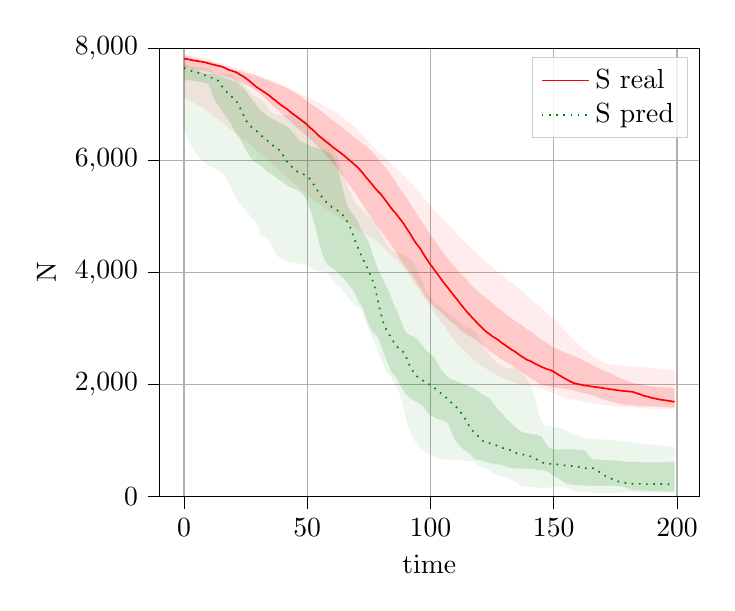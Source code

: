 % This file was created by tikzplotlib v0.9.8.
\begin{tikzpicture}

\begin{axis}[
legend cell align={left},
legend style={fill opacity=0.8, draw opacity=1, text opacity=1, draw=white!80!black},
tick align=outside,
tick pos=left,
x grid style={white!69.02!black},
xlabel={time},
xmajorgrids,
xmin=-9.95, xmax=208.95,
xtick style={color=black},
y grid style={white!69.02!black},
ylabel={N},
ymajorgrids,
ymin=0, ymax=8002,
ytick style={color=black}
]
\path [fill=red, fill opacity=0.15]
(axis cs:0,7874)
--(axis cs:0,7680.5)
--(axis cs:1,7673.25)
--(axis cs:2,7660.75)
--(axis cs:3,7649.25)
--(axis cs:4,7638.25)
--(axis cs:5,7628.25)
--(axis cs:6,7619)
--(axis cs:7,7610.75)
--(axis cs:8,7601.25)
--(axis cs:9,7595.5)
--(axis cs:10,7585.25)
--(axis cs:11,7571.5)
--(axis cs:12,7563)
--(axis cs:13,7546.75)
--(axis cs:14,7539.5)
--(axis cs:15,7531)
--(axis cs:16,7516.75)
--(axis cs:17,7497.25)
--(axis cs:18,7489)
--(axis cs:19,7473.25)
--(axis cs:20,7454.25)
--(axis cs:21,7431.25)
--(axis cs:22,7410.5)
--(axis cs:23,7394)
--(axis cs:24,7372.75)
--(axis cs:25,7358.25)
--(axis cs:26,7336.5)
--(axis cs:27,7315.5)
--(axis cs:28,7293.25)
--(axis cs:29,7264.5)
--(axis cs:30,7234.25)
--(axis cs:31,7199.25)
--(axis cs:32,7146.75)
--(axis cs:33,7105.5)
--(axis cs:34,7064)
--(axis cs:35,7026.75)
--(axis cs:36,6984.5)
--(axis cs:37,6945.75)
--(axis cs:38,6908.75)
--(axis cs:39,6865.25)
--(axis cs:40,6824.5)
--(axis cs:41,6783.25)
--(axis cs:42,6745)
--(axis cs:43,6705.5)
--(axis cs:44,6665.5)
--(axis cs:45,6616)
--(axis cs:46,6582.25)
--(axis cs:47,6545.5)
--(axis cs:48,6507.75)
--(axis cs:49,6464.75)
--(axis cs:50,6427.25)
--(axis cs:51,6388.25)
--(axis cs:52,6351.75)
--(axis cs:53,6309.25)
--(axis cs:54,6261.5)
--(axis cs:55,6222.5)
--(axis cs:56,6177.25)
--(axis cs:57,6136.5)
--(axis cs:58,6079)
--(axis cs:59,6028)
--(axis cs:60,5969.75)
--(axis cs:61,5918.5)
--(axis cs:62,5857)
--(axis cs:63,5799.5)
--(axis cs:64,5750)
--(axis cs:65,5695.5)
--(axis cs:66,5634.75)
--(axis cs:67,5566.5)
--(axis cs:68,5506.25)
--(axis cs:69,5448.25)
--(axis cs:70,5384)
--(axis cs:71,5314.5)
--(axis cs:72,5248.5)
--(axis cs:73,5182.25)
--(axis cs:74,5116.5)
--(axis cs:75,5048.5)
--(axis cs:76,4978.75)
--(axis cs:77,4919.25)
--(axis cs:78,4853.25)
--(axis cs:79,4802)
--(axis cs:80,4739)
--(axis cs:81,4683.25)
--(axis cs:82,4631.5)
--(axis cs:83,4557)
--(axis cs:84,4490.5)
--(axis cs:85,4422.25)
--(axis cs:86,4358.5)
--(axis cs:87,4289.75)
--(axis cs:88,4221.25)
--(axis cs:89,4148)
--(axis cs:90,4093)
--(axis cs:91,4034.25)
--(axis cs:92,3979.75)
--(axis cs:93,3921.75)
--(axis cs:94,3853.75)
--(axis cs:95,3779.75)
--(axis cs:96,3713)
--(axis cs:97,3647.75)
--(axis cs:98,3569.75)
--(axis cs:99,3513.5)
--(axis cs:100,3462.5)
--(axis cs:101,3415.25)
--(axis cs:102,3373.25)
--(axis cs:103,3333)
--(axis cs:104,3295.75)
--(axis cs:105,3257.75)
--(axis cs:106,3213.25)
--(axis cs:107,3175.5)
--(axis cs:108,3131.5)
--(axis cs:109,3097.5)
--(axis cs:110,3063.5)
--(axis cs:111,3027.25)
--(axis cs:112,2981.5)
--(axis cs:113,2948.75)
--(axis cs:114,2913.25)
--(axis cs:115,2892.5)
--(axis cs:116,2867)
--(axis cs:117,2840.25)
--(axis cs:118,2811.5)
--(axis cs:119,2777)
--(axis cs:120,2738.75)
--(axis cs:121,2704.5)
--(axis cs:122,2675.75)
--(axis cs:123,2646.5)
--(axis cs:124,2605.75)
--(axis cs:125,2570.75)
--(axis cs:126,2538.25)
--(axis cs:127,2515)
--(axis cs:128,2474)
--(axis cs:129,2449.25)
--(axis cs:130,2424.25)
--(axis cs:131,2399.75)
--(axis cs:132,2369)
--(axis cs:133,2342.5)
--(axis cs:134,2299.25)
--(axis cs:135,2273)
--(axis cs:136,2246.25)
--(axis cs:137,2217)
--(axis cs:138,2189.5)
--(axis cs:139,2165.25)
--(axis cs:140,2136.25)
--(axis cs:141,2099.5)
--(axis cs:142,2077.75)
--(axis cs:143,2047.75)
--(axis cs:144,2026.5)
--(axis cs:145,2000.75)
--(axis cs:146,1987.75)
--(axis cs:147,1978)
--(axis cs:148,1970.75)
--(axis cs:149,1963.75)
--(axis cs:150,1956.5)
--(axis cs:151,1945.75)
--(axis cs:152,1939.75)
--(axis cs:153,1934.25)
--(axis cs:154,1927.75)
--(axis cs:155,1923.75)
--(axis cs:156,1916)
--(axis cs:157,1903.75)
--(axis cs:158,1896)
--(axis cs:159,1884.25)
--(axis cs:160,1870.75)
--(axis cs:161,1860.25)
--(axis cs:162,1849.25)
--(axis cs:163,1841)
--(axis cs:164,1832)
--(axis cs:165,1820.5)
--(axis cs:166,1812.75)
--(axis cs:167,1791.75)
--(axis cs:168,1772.5)
--(axis cs:169,1756.25)
--(axis cs:170,1738.5)
--(axis cs:171,1726)
--(axis cs:172,1713.25)
--(axis cs:173,1703.5)
--(axis cs:174,1693.75)
--(axis cs:175,1679.25)
--(axis cs:176,1668.25)
--(axis cs:177,1658.5)
--(axis cs:178,1648)
--(axis cs:179,1638)
--(axis cs:180,1634.25)
--(axis cs:181,1632)
--(axis cs:182,1629.5)
--(axis cs:183,1624.75)
--(axis cs:184,1623.5)
--(axis cs:185,1621.5)
--(axis cs:186,1620.25)
--(axis cs:187,1617.75)
--(axis cs:188,1614.75)
--(axis cs:189,1614.5)
--(axis cs:190,1611.5)
--(axis cs:191,1609)
--(axis cs:192,1607.5)
--(axis cs:193,1604.75)
--(axis cs:194,1601.25)
--(axis cs:195,1598.5)
--(axis cs:196,1595.75)
--(axis cs:197,1593.75)
--(axis cs:198,1591)
--(axis cs:199,1589.5)
--(axis cs:199,1942.5)
--(axis cs:199,1942.5)
--(axis cs:198,1945.75)
--(axis cs:197,1948.25)
--(axis cs:196,1951)
--(axis cs:195,1953.75)
--(axis cs:194,1955.75)
--(axis cs:193,1958)
--(axis cs:192,1960.25)
--(axis cs:191,1964)
--(axis cs:190,1967.5)
--(axis cs:189,1971)
--(axis cs:188,1975.5)
--(axis cs:187,1988)
--(axis cs:186,1998)
--(axis cs:185,2006.25)
--(axis cs:184,2013)
--(axis cs:183,2024.5)
--(axis cs:182,2036)
--(axis cs:181,2049)
--(axis cs:180,2062.5)
--(axis cs:179,2082.75)
--(axis cs:178,2099)
--(axis cs:177,2116.25)
--(axis cs:176,2136)
--(axis cs:175,2155.75)
--(axis cs:174,2179.25)
--(axis cs:173,2205)
--(axis cs:172,2229)
--(axis cs:171,2243.25)
--(axis cs:170,2256.5)
--(axis cs:169,2275.5)
--(axis cs:168,2295.25)
--(axis cs:167,2322.5)
--(axis cs:166,2345.25)
--(axis cs:165,2375)
--(axis cs:164,2398.75)
--(axis cs:163,2415.5)
--(axis cs:162,2433)
--(axis cs:161,2457.25)
--(axis cs:160,2480.25)
--(axis cs:159,2499.25)
--(axis cs:158,2515.75)
--(axis cs:157,2534.25)
--(axis cs:156,2549.5)
--(axis cs:155,2564.5)
--(axis cs:154,2585)
--(axis cs:153,2602.75)
--(axis cs:152,2625.25)
--(axis cs:151,2642)
--(axis cs:150,2663.25)
--(axis cs:149,2688.25)
--(axis cs:148,2713.75)
--(axis cs:147,2745.25)
--(axis cs:146,2773)
--(axis cs:145,2798.5)
--(axis cs:144,2828.5)
--(axis cs:143,2868.75)
--(axis cs:142,2903.75)
--(axis cs:141,2939.5)
--(axis cs:140,2968.75)
--(axis cs:139,2995.25)
--(axis cs:138,3026)
--(axis cs:137,3063.5)
--(axis cs:136,3089.25)
--(axis cs:135,3119.25)
--(axis cs:134,3149)
--(axis cs:133,3178)
--(axis cs:132,3208.5)
--(axis cs:131,3246)
--(axis cs:130,3279.25)
--(axis cs:129,3316.25)
--(axis cs:128,3351.25)
--(axis cs:127,3387.25)
--(axis cs:126,3416)
--(axis cs:125,3454.75)
--(axis cs:124,3495.5)
--(axis cs:123,3526.25)
--(axis cs:122,3566.75)
--(axis cs:121,3597.75)
--(axis cs:120,3632.25)
--(axis cs:119,3672)
--(axis cs:118,3716)
--(axis cs:117,3754)
--(axis cs:116,3804.5)
--(axis cs:115,3853)
--(axis cs:114,3906)
--(axis cs:113,3951.75)
--(axis cs:112,3987.5)
--(axis cs:111,4038)
--(axis cs:110,4088)
--(axis cs:109,4146)
--(axis cs:108,4194.25)
--(axis cs:107,4250.5)
--(axis cs:106,4313.5)
--(axis cs:105,4365.75)
--(axis cs:104,4424.5)
--(axis cs:103,4485)
--(axis cs:102,4550)
--(axis cs:101,4615.25)
--(axis cs:100,4668.75)
--(axis cs:99,4738.25)
--(axis cs:98,4807.5)
--(axis cs:97,4883)
--(axis cs:96,4942.25)
--(axis cs:95,5012.75)
--(axis cs:94,5079)
--(axis cs:93,5151)
--(axis cs:92,5209)
--(axis cs:91,5281.5)
--(axis cs:90,5348.25)
--(axis cs:89,5407.25)
--(axis cs:88,5475.25)
--(axis cs:87,5537)
--(axis cs:86,5608.25)
--(axis cs:85,5674)
--(axis cs:84,5740.5)
--(axis cs:83,5805.75)
--(axis cs:82,5864.25)
--(axis cs:81,5918)
--(axis cs:80,5959.25)
--(axis cs:79,6014.5)
--(axis cs:78,6072.5)
--(axis cs:77,6120.25)
--(axis cs:76,6170.5)
--(axis cs:75,6208.25)
--(axis cs:74,6247.75)
--(axis cs:73,6279.5)
--(axis cs:72,6317.75)
--(axis cs:71,6354.5)
--(axis cs:70,6381.75)
--(axis cs:69,6420)
--(axis cs:68,6455.75)
--(axis cs:67,6492.5)
--(axis cs:66,6527.25)
--(axis cs:65,6560.25)
--(axis cs:64,6595.75)
--(axis cs:63,6629.5)
--(axis cs:62,6670.75)
--(axis cs:61,6695.25)
--(axis cs:60,6733.75)
--(axis cs:59,6767)
--(axis cs:58,6801.25)
--(axis cs:57,6835.5)
--(axis cs:56,6869.25)
--(axis cs:55,6902)
--(axis cs:54,6938.25)
--(axis cs:53,6965.5)
--(axis cs:52,6990.25)
--(axis cs:51,7026)
--(axis cs:50,7056.75)
--(axis cs:49,7091.5)
--(axis cs:48,7122.75)
--(axis cs:47,7156)
--(axis cs:46,7185.75)
--(axis cs:45,7215.5)
--(axis cs:44,7237.75)
--(axis cs:43,7264.75)
--(axis cs:42,7287.25)
--(axis cs:41,7309)
--(axis cs:40,7327.75)
--(axis cs:39,7342.5)
--(axis cs:38,7359.75)
--(axis cs:37,7376.5)
--(axis cs:36,7390.75)
--(axis cs:35,7411.25)
--(axis cs:34,7433.75)
--(axis cs:33,7446.75)
--(axis cs:32,7468.5)
--(axis cs:31,7486)
--(axis cs:30,7502.25)
--(axis cs:29,7519)
--(axis cs:28,7532.25)
--(axis cs:27,7543)
--(axis cs:26,7554.75)
--(axis cs:25,7563.5)
--(axis cs:24,7576.25)
--(axis cs:23,7583.75)
--(axis cs:22,7594)
--(axis cs:21,7603.5)
--(axis cs:20,7619.75)
--(axis cs:19,7631.75)
--(axis cs:18,7649)
--(axis cs:17,7670.25)
--(axis cs:16,7690)
--(axis cs:15,7706.5)
--(axis cs:14,7723.75)
--(axis cs:13,7739)
--(axis cs:12,7747)
--(axis cs:11,7756.5)
--(axis cs:10,7764.5)
--(axis cs:9,7771.5)
--(axis cs:8,7782.5)
--(axis cs:7,7794)
--(axis cs:6,7807.5)
--(axis cs:5,7816.75)
--(axis cs:4,7827)
--(axis cs:3,7836)
--(axis cs:2,7850)
--(axis cs:1,7866.25)
--(axis cs:0,7874)
--cycle;

\path [fill=red, fill opacity=0.075]
(axis cs:0,7901.2)
--(axis cs:0,7136.9)
--(axis cs:1,7109.5)
--(axis cs:2,7080)
--(axis cs:3,7057.2)
--(axis cs:4,7031.7)
--(axis cs:5,7008.1)
--(axis cs:6,6979.6)
--(axis cs:7,6953.6)
--(axis cs:8,6930.8)
--(axis cs:9,6896.7)
--(axis cs:10,6862.4)
--(axis cs:11,6828.5)
--(axis cs:12,6789.7)
--(axis cs:13,6761.6)
--(axis cs:14,6741.4)
--(axis cs:15,6695.9)
--(axis cs:16,6662.3)
--(axis cs:17,6625)
--(axis cs:18,6587.2)
--(axis cs:19,6550)
--(axis cs:20,6517.4)
--(axis cs:21,6477.2)
--(axis cs:22,6450)
--(axis cs:23,6420.4)
--(axis cs:24,6385.3)
--(axis cs:25,6350.7)
--(axis cs:26,6316)
--(axis cs:27,6274.7)
--(axis cs:28,6237.6)
--(axis cs:29,6198)
--(axis cs:30,6156.7)
--(axis cs:31,6121.9)
--(axis cs:32,6072.6)
--(axis cs:33,6044.6)
--(axis cs:34,6013.3)
--(axis cs:35,5974.7)
--(axis cs:36,5924.1)
--(axis cs:37,5886.2)
--(axis cs:38,5840)
--(axis cs:39,5806.7)
--(axis cs:40,5774)
--(axis cs:41,5740.9)
--(axis cs:42,5704.1)
--(axis cs:43,5659.1)
--(axis cs:44,5616.1)
--(axis cs:45,5583.9)
--(axis cs:46,5537.9)
--(axis cs:47,5500.5)
--(axis cs:48,5472.6)
--(axis cs:49,5442.2)
--(axis cs:50,5399.7)
--(axis cs:51,5360.9)
--(axis cs:52,5318.9)
--(axis cs:53,5278.4)
--(axis cs:54,5254)
--(axis cs:55,5217.3)
--(axis cs:56,5180.8)
--(axis cs:57,5149.4)
--(axis cs:58,5128.7)
--(axis cs:59,5097.5)
--(axis cs:60,5063.3)
--(axis cs:61,5032.1)
--(axis cs:62,5010)
--(axis cs:63,4980.8)
--(axis cs:64,4954.2)
--(axis cs:65,4921.4)
--(axis cs:66,4896.3)
--(axis cs:67,4867.9)
--(axis cs:68,4837.7)
--(axis cs:69,4813.9)
--(axis cs:70,4779.5)
--(axis cs:71,4764.2)
--(axis cs:72,4735.9)
--(axis cs:73,4713)
--(axis cs:74,4685.1)
--(axis cs:75,4654.6)
--(axis cs:76,4630.3)
--(axis cs:77,4598.3)
--(axis cs:78,4564.7)
--(axis cs:79,4532.4)
--(axis cs:80,4492)
--(axis cs:81,4445.1)
--(axis cs:82,4403.3)
--(axis cs:83,4358.6)
--(axis cs:84,4319.4)
--(axis cs:85,4280.8)
--(axis cs:86,4240.2)
--(axis cs:87,4199.5)
--(axis cs:88,4150.4)
--(axis cs:89,4100.9)
--(axis cs:90,4037.6)
--(axis cs:91,3971)
--(axis cs:92,3906)
--(axis cs:93,3829.4)
--(axis cs:94,3768.7)
--(axis cs:95,3704.2)
--(axis cs:96,3642.4)
--(axis cs:97,3568.7)
--(axis cs:98,3521.1)
--(axis cs:99,3465.1)
--(axis cs:100,3387.3)
--(axis cs:101,3324.6)
--(axis cs:102,3258)
--(axis cs:103,3203.4)
--(axis cs:104,3138.7)
--(axis cs:105,3087.5)
--(axis cs:106,3020.3)
--(axis cs:107,2957.4)
--(axis cs:108,2891.5)
--(axis cs:109,2823.6)
--(axis cs:110,2773)
--(axis cs:111,2729.2)
--(axis cs:112,2685.7)
--(axis cs:113,2637)
--(axis cs:114,2597.2)
--(axis cs:115,2549.7)
--(axis cs:116,2510)
--(axis cs:117,2467.7)
--(axis cs:118,2440.8)
--(axis cs:119,2399.7)
--(axis cs:120,2364.2)
--(axis cs:121,2334.2)
--(axis cs:122,2302.7)
--(axis cs:123,2273.4)
--(axis cs:124,2242.2)
--(axis cs:125,2215.7)
--(axis cs:126,2192.9)
--(axis cs:127,2171.2)
--(axis cs:128,2151)
--(axis cs:129,2128.9)
--(axis cs:130,2108.8)
--(axis cs:131,2091.7)
--(axis cs:132,2076.3)
--(axis cs:133,2059.8)
--(axis cs:134,2047.3)
--(axis cs:135,2029.9)
--(axis cs:136,2011.7)
--(axis cs:137,2003.1)
--(axis cs:138,1994)
--(axis cs:139,1985.5)
--(axis cs:140,1975.8)
--(axis cs:141,1968)
--(axis cs:142,1961.3)
--(axis cs:143,1952.4)
--(axis cs:144,1944)
--(axis cs:145,1936.5)
--(axis cs:146,1914)
--(axis cs:147,1897.7)
--(axis cs:148,1878.2)
--(axis cs:149,1862.2)
--(axis cs:150,1845.3)
--(axis cs:151,1828.7)
--(axis cs:152,1807.1)
--(axis cs:153,1785.1)
--(axis cs:154,1766.7)
--(axis cs:155,1755.7)
--(axis cs:156,1746.1)
--(axis cs:157,1739.9)
--(axis cs:158,1732.8)
--(axis cs:159,1722.4)
--(axis cs:160,1718)
--(axis cs:161,1705.7)
--(axis cs:162,1699.4)
--(axis cs:163,1691.8)
--(axis cs:164,1681.3)
--(axis cs:165,1674.3)
--(axis cs:166,1670.6)
--(axis cs:167,1660.8)
--(axis cs:168,1654.4)
--(axis cs:169,1647.6)
--(axis cs:170,1640.1)
--(axis cs:171,1635.3)
--(axis cs:172,1629.8)
--(axis cs:173,1628.7)
--(axis cs:174,1621.8)
--(axis cs:175,1619.6)
--(axis cs:176,1616.5)
--(axis cs:177,1611.5)
--(axis cs:178,1605.8)
--(axis cs:179,1603)
--(axis cs:180,1600.7)
--(axis cs:181,1597.1)
--(axis cs:182,1593.3)
--(axis cs:183,1591.4)
--(axis cs:184,1588.5)
--(axis cs:185,1585.8)
--(axis cs:186,1581.1)
--(axis cs:187,1579.9)
--(axis cs:188,1576.7)
--(axis cs:189,1576)
--(axis cs:190,1572.8)
--(axis cs:191,1571.1)
--(axis cs:192,1569.4)
--(axis cs:193,1569.1)
--(axis cs:194,1568)
--(axis cs:195,1565.1)
--(axis cs:196,1564.8)
--(axis cs:197,1564.8)
--(axis cs:198,1564.5)
--(axis cs:199,1563.2)
--(axis cs:199,2260.8)
--(axis cs:199,2260.8)
--(axis cs:198,2265.5)
--(axis cs:197,2269.2)
--(axis cs:196,2273.1)
--(axis cs:195,2276.8)
--(axis cs:194,2280)
--(axis cs:193,2284.9)
--(axis cs:192,2289.3)
--(axis cs:191,2292.5)
--(axis cs:190,2295.2)
--(axis cs:189,2299.3)
--(axis cs:188,2303.2)
--(axis cs:187,2306.1)
--(axis cs:186,2309.4)
--(axis cs:185,2313.3)
--(axis cs:184,2317.6)
--(axis cs:183,2321.9)
--(axis cs:182,2326.6)
--(axis cs:181,2330.1)
--(axis cs:180,2333.5)
--(axis cs:179,2337)
--(axis cs:178,2341.7)
--(axis cs:177,2344.8)
--(axis cs:176,2349)
--(axis cs:175,2354.2)
--(axis cs:174,2356.1)
--(axis cs:173,2358.9)
--(axis cs:172,2361.6)
--(axis cs:171,2375.7)
--(axis cs:170,2402)
--(axis cs:169,2427.9)
--(axis cs:168,2450.8)
--(axis cs:167,2479.5)
--(axis cs:166,2509.6)
--(axis cs:165,2531.9)
--(axis cs:164,2574.8)
--(axis cs:163,2612.4)
--(axis cs:162,2643.4)
--(axis cs:161,2679)
--(axis cs:160,2718.5)
--(axis cs:159,2765.4)
--(axis cs:158,2807)
--(axis cs:157,2849.8)
--(axis cs:156,2901.3)
--(axis cs:155,2942)
--(axis cs:154,2988.3)
--(axis cs:153,3035.6)
--(axis cs:152,3089.4)
--(axis cs:151,3131.4)
--(axis cs:150,3179.2)
--(axis cs:149,3211.5)
--(axis cs:148,3248.4)
--(axis cs:147,3283.5)
--(axis cs:146,3328.7)
--(axis cs:145,3365.8)
--(axis cs:144,3413.2)
--(axis cs:143,3442.1)
--(axis cs:142,3479.9)
--(axis cs:141,3517.5)
--(axis cs:140,3555.3)
--(axis cs:139,3588.9)
--(axis cs:138,3637.2)
--(axis cs:137,3674.5)
--(axis cs:136,3710.1)
--(axis cs:135,3750.9)
--(axis cs:134,3787.3)
--(axis cs:133,3819.3)
--(axis cs:132,3848.2)
--(axis cs:131,3878.9)
--(axis cs:130,3923.6)
--(axis cs:129,3957.4)
--(axis cs:128,3989.3)
--(axis cs:127,4023.5)
--(axis cs:126,4065.1)
--(axis cs:125,4109.4)
--(axis cs:124,4144.5)
--(axis cs:123,4176.8)
--(axis cs:122,4210.5)
--(axis cs:121,4248.3)
--(axis cs:120,4290.6)
--(axis cs:119,4335.2)
--(axis cs:118,4372.9)
--(axis cs:117,4415.3)
--(axis cs:116,4457.9)
--(axis cs:115,4497.5)
--(axis cs:114,4544.9)
--(axis cs:113,4581.6)
--(axis cs:112,4621.8)
--(axis cs:111,4670.4)
--(axis cs:110,4723.9)
--(axis cs:109,4769.9)
--(axis cs:108,4816)
--(axis cs:107,4866.8)
--(axis cs:106,4916)
--(axis cs:105,4962.2)
--(axis cs:104,5002.6)
--(axis cs:103,5052)
--(axis cs:102,5098.6)
--(axis cs:101,5145.9)
--(axis cs:100,5203.2)
--(axis cs:99,5250.1)
--(axis cs:98,5302.4)
--(axis cs:97,5353.6)
--(axis cs:96,5413.3)
--(axis cs:95,5468.6)
--(axis cs:94,5510.1)
--(axis cs:93,5566.3)
--(axis cs:92,5607.4)
--(axis cs:91,5650.3)
--(axis cs:90,5696.6)
--(axis cs:89,5743.6)
--(axis cs:88,5788.8)
--(axis cs:87,5830.8)
--(axis cs:86,5875.9)
--(axis cs:85,5913.7)
--(axis cs:84,5948.4)
--(axis cs:83,5992.4)
--(axis cs:82,6029.4)
--(axis cs:81,6073.4)
--(axis cs:80,6106.1)
--(axis cs:79,6149.8)
--(axis cs:78,6187.4)
--(axis cs:77,6228.3)
--(axis cs:76,6275.4)
--(axis cs:75,6325.3)
--(axis cs:74,6377.8)
--(axis cs:73,6427.6)
--(axis cs:72,6473.1)
--(axis cs:71,6516)
--(axis cs:70,6565.3)
--(axis cs:69,6608.9)
--(axis cs:68,6641.3)
--(axis cs:67,6678.2)
--(axis cs:66,6704.3)
--(axis cs:65,6742.9)
--(axis cs:64,6786.8)
--(axis cs:63,6819.7)
--(axis cs:62,6848)
--(axis cs:61,6884.1)
--(axis cs:60,6915.3)
--(axis cs:59,6938.7)
--(axis cs:58,6952.2)
--(axis cs:57,6976.3)
--(axis cs:56,6998.1)
--(axis cs:55,7024.2)
--(axis cs:54,7041.5)
--(axis cs:53,7070.8)
--(axis cs:52,7093.8)
--(axis cs:51,7116.2)
--(axis cs:50,7133.9)
--(axis cs:49,7152.6)
--(axis cs:48,7175.2)
--(axis cs:47,7195.3)
--(axis cs:46,7215.8)
--(axis cs:45,7230.9)
--(axis cs:44,7259.1)
--(axis cs:43,7279.3)
--(axis cs:42,7300.6)
--(axis cs:41,7322.6)
--(axis cs:40,7346.5)
--(axis cs:39,7365.4)
--(axis cs:38,7382.5)
--(axis cs:37,7403.6)
--(axis cs:36,7418.9)
--(axis cs:35,7432.9)
--(axis cs:34,7452.6)
--(axis cs:33,7462.6)
--(axis cs:32,7479.7)
--(axis cs:31,7496.4)
--(axis cs:30,7515.5)
--(axis cs:29,7535.6)
--(axis cs:28,7555.4)
--(axis cs:27,7567.5)
--(axis cs:26,7581.6)
--(axis cs:25,7598.7)
--(axis cs:24,7615.2)
--(axis cs:23,7628.3)
--(axis cs:22,7639.2)
--(axis cs:21,7657.6)
--(axis cs:20,7666)
--(axis cs:19,7679)
--(axis cs:18,7691.8)
--(axis cs:17,7703.2)
--(axis cs:16,7717.7)
--(axis cs:15,7731.1)
--(axis cs:14,7739.4)
--(axis cs:13,7752.3)
--(axis cs:12,7768.1)
--(axis cs:11,7784)
--(axis cs:10,7796)
--(axis cs:9,7807.7)
--(axis cs:8,7823.9)
--(axis cs:7,7839.6)
--(axis cs:6,7851.7)
--(axis cs:5,7860.9)
--(axis cs:4,7866.8)
--(axis cs:3,7874.6)
--(axis cs:2,7880.7)
--(axis cs:1,7892.3)
--(axis cs:0,7901.2)
--cycle;

\path [fill=green!50!black, fill opacity=0.15]
(axis cs:0,7713.5)
--(axis cs:0,7436.75)
--(axis cs:1,7435.5)
--(axis cs:2,7432.75)
--(axis cs:3,7426.75)
--(axis cs:4,7423.75)
--(axis cs:5,7420.25)
--(axis cs:6,7411.25)
--(axis cs:7,7398.75)
--(axis cs:8,7387.75)
--(axis cs:9,7385)
--(axis cs:10,7362.75)
--(axis cs:11,7252.25)
--(axis cs:12,7132.5)
--(axis cs:13,7049.5)
--(axis cs:14,6974)
--(axis cs:15,6910)
--(axis cs:16,6843.75)
--(axis cs:17,6795.25)
--(axis cs:18,6733)
--(axis cs:19,6660.75)
--(axis cs:20,6583.5)
--(axis cs:21,6502)
--(axis cs:22,6430.25)
--(axis cs:23,6363.25)
--(axis cs:24,6283.5)
--(axis cs:25,6194)
--(axis cs:26,6120)
--(axis cs:27,6056)
--(axis cs:28,6001)
--(axis cs:29,5965.75)
--(axis cs:30,5944.25)
--(axis cs:31,5914.25)
--(axis cs:32,5886.5)
--(axis cs:33,5835.5)
--(axis cs:34,5791.5)
--(axis cs:35,5770)
--(axis cs:36,5742.25)
--(axis cs:37,5708.5)
--(axis cs:38,5672.75)
--(axis cs:39,5648.25)
--(axis cs:40,5621.25)
--(axis cs:41,5582.75)
--(axis cs:42,5553.5)
--(axis cs:43,5527)
--(axis cs:44,5507.75)
--(axis cs:45,5492)
--(axis cs:46,5468.75)
--(axis cs:47,5437.75)
--(axis cs:48,5398.75)
--(axis cs:49,5348)
--(axis cs:50,5272.75)
--(axis cs:51,5156.25)
--(axis cs:52,5023.75)
--(axis cs:53,4864.25)
--(axis cs:54,4692.25)
--(axis cs:55,4503.25)
--(axis cs:56,4353.5)
--(axis cs:57,4229.75)
--(axis cs:58,4153)
--(axis cs:59,4118)
--(axis cs:60,4079.25)
--(axis cs:61,4059.5)
--(axis cs:62,4025.5)
--(axis cs:63,3974.5)
--(axis cs:64,3922.25)
--(axis cs:65,3879.25)
--(axis cs:66,3831.25)
--(axis cs:67,3777)
--(axis cs:68,3720.25)
--(axis cs:69,3654.75)
--(axis cs:70,3568.75)
--(axis cs:71,3475.75)
--(axis cs:72,3406.25)
--(axis cs:73,3310.5)
--(axis cs:74,3181)
--(axis cs:75,3064)
--(axis cs:76,2974.5)
--(axis cs:77,2919.5)
--(axis cs:78,2873.75)
--(axis cs:79,2820.75)
--(axis cs:80,2691.75)
--(axis cs:81,2573.5)
--(axis cs:82,2444.5)
--(axis cs:83,2343.25)
--(axis cs:84,2247.25)
--(axis cs:85,2179.75)
--(axis cs:86,2134)
--(axis cs:87,2053)
--(axis cs:88,1970.5)
--(axis cs:89,1890.75)
--(axis cs:90,1828.75)
--(axis cs:91,1791.25)
--(axis cs:92,1758.75)
--(axis cs:93,1723)
--(axis cs:94,1693.5)
--(axis cs:95,1673.5)
--(axis cs:96,1645)
--(axis cs:97,1622.25)
--(axis cs:98,1546.25)
--(axis cs:99,1488.5)
--(axis cs:100,1454.25)
--(axis cs:101,1432.75)
--(axis cs:102,1405)
--(axis cs:103,1388.75)
--(axis cs:104,1379.25)
--(axis cs:105,1367.25)
--(axis cs:106,1345.25)
--(axis cs:107,1315.25)
--(axis cs:108,1211.75)
--(axis cs:109,1092)
--(axis cs:110,1009.5)
--(axis cs:111,952.5)
--(axis cs:112,901.5)
--(axis cs:113,861.75)
--(axis cs:114,824)
--(axis cs:115,793.75)
--(axis cs:116,760.25)
--(axis cs:117,711.5)
--(axis cs:118,666.75)
--(axis cs:119,661.25)
--(axis cs:120,655.5)
--(axis cs:121,642.25)
--(axis cs:122,630)
--(axis cs:123,614.75)
--(axis cs:124,597.25)
--(axis cs:125,593.75)
--(axis cs:126,590.5)
--(axis cs:127,578.25)
--(axis cs:128,575.25)
--(axis cs:129,568)
--(axis cs:130,551.5)
--(axis cs:131,532.25)
--(axis cs:132,517)
--(axis cs:133,511.25)
--(axis cs:134,510)
--(axis cs:135,505)
--(axis cs:136,506)
--(axis cs:137,503.75)
--(axis cs:138,501.75)
--(axis cs:139,501)
--(axis cs:140,499.5)
--(axis cs:141,497)
--(axis cs:142,489.5)
--(axis cs:143,483.75)
--(axis cs:144,477.5)
--(axis cs:145,471.5)
--(axis cs:146,469.75)
--(axis cs:147,458.25)
--(axis cs:148,435.75)
--(axis cs:149,406)
--(axis cs:150,372.75)
--(axis cs:151,349.75)
--(axis cs:152,324)
--(axis cs:153,293.75)
--(axis cs:154,266)
--(axis cs:155,237)
--(axis cs:156,221.5)
--(axis cs:157,217)
--(axis cs:158,212)
--(axis cs:159,210)
--(axis cs:160,206.75)
--(axis cs:161,203.25)
--(axis cs:162,201.75)
--(axis cs:163,200.25)
--(axis cs:164,198.25)
--(axis cs:165,197.25)
--(axis cs:166,196.25)
--(axis cs:167,195.5)
--(axis cs:168,195.25)
--(axis cs:169,194.25)
--(axis cs:170,195)
--(axis cs:171,195.5)
--(axis cs:172,196)
--(axis cs:173,196.75)
--(axis cs:174,198.25)
--(axis cs:175,198)
--(axis cs:176,193.25)
--(axis cs:177,186.25)
--(axis cs:178,181)
--(axis cs:179,166.5)
--(axis cs:180,151.75)
--(axis cs:181,141.25)
--(axis cs:182,115)
--(axis cs:183,111.25)
--(axis cs:184,112.75)
--(axis cs:185,111.25)
--(axis cs:186,110.5)
--(axis cs:187,109.75)
--(axis cs:188,107.5)
--(axis cs:189,105.25)
--(axis cs:190,105.25)
--(axis cs:191,103.75)
--(axis cs:192,101.25)
--(axis cs:193,100.5)
--(axis cs:194,99.25)
--(axis cs:195,96.75)
--(axis cs:196,95)
--(axis cs:197,95)
--(axis cs:198,94.5)
--(axis cs:199,93.75)
--(axis cs:199,616.5)
--(axis cs:199,616.5)
--(axis cs:198,616.5)
--(axis cs:197,616.5)
--(axis cs:196,615.75)
--(axis cs:195,615.25)
--(axis cs:194,614.25)
--(axis cs:193,614.25)
--(axis cs:192,613.5)
--(axis cs:191,613.25)
--(axis cs:190,613)
--(axis cs:189,613.5)
--(axis cs:188,614.25)
--(axis cs:187,614)
--(axis cs:186,613)
--(axis cs:185,616.75)
--(axis cs:184,617.75)
--(axis cs:183,617.75)
--(axis cs:182,618)
--(axis cs:181,618.25)
--(axis cs:180,620.5)
--(axis cs:179,624.25)
--(axis cs:178,628.75)
--(axis cs:177,635)
--(axis cs:176,641.5)
--(axis cs:175,645)
--(axis cs:174,647)
--(axis cs:173,648)
--(axis cs:172,651.5)
--(axis cs:171,655.25)
--(axis cs:170,659)
--(axis cs:169,662.75)
--(axis cs:168,664.25)
--(axis cs:167,664.5)
--(axis cs:166,667.75)
--(axis cs:165,693.5)
--(axis cs:164,741.5)
--(axis cs:163,811.25)
--(axis cs:162,827.75)
--(axis cs:161,843)
--(axis cs:160,842.75)
--(axis cs:159,843)
--(axis cs:158,843)
--(axis cs:157,842.75)
--(axis cs:156,843)
--(axis cs:155,843)
--(axis cs:154,843.5)
--(axis cs:153,843.5)
--(axis cs:152,843.25)
--(axis cs:151,844.75)
--(axis cs:150,852.75)
--(axis cs:149,861.5)
--(axis cs:148,881)
--(axis cs:147,925.25)
--(axis cs:146,1009.25)
--(axis cs:145,1076.75)
--(axis cs:144,1087.25)
--(axis cs:143,1103.75)
--(axis cs:142,1113)
--(axis cs:141,1119)
--(axis cs:140,1126.25)
--(axis cs:139,1136.25)
--(axis cs:138,1145.5)
--(axis cs:137,1158)
--(axis cs:136,1188.5)
--(axis cs:135,1223)
--(axis cs:134,1260.75)
--(axis cs:133,1299)
--(axis cs:132,1334.5)
--(axis cs:131,1370.75)
--(axis cs:130,1428.5)
--(axis cs:129,1491.5)
--(axis cs:128,1531)
--(axis cs:127,1570.5)
--(axis cs:126,1635.25)
--(axis cs:125,1699)
--(axis cs:124,1750.25)
--(axis cs:123,1782.5)
--(axis cs:122,1805.25)
--(axis cs:121,1830.25)
--(axis cs:120,1857.25)
--(axis cs:119,1886.5)
--(axis cs:118,1919.25)
--(axis cs:117,1945.25)
--(axis cs:116,1965.25)
--(axis cs:115,1984)
--(axis cs:114,2007.25)
--(axis cs:113,2016.75)
--(axis cs:112,2033.75)
--(axis cs:111,2052.75)
--(axis cs:110,2072.75)
--(axis cs:109,2087.5)
--(axis cs:108,2107)
--(axis cs:107,2142)
--(axis cs:106,2186.25)
--(axis cs:105,2230)
--(axis cs:104,2289.5)
--(axis cs:103,2372.75)
--(axis cs:102,2454.75)
--(axis cs:101,2512.75)
--(axis cs:100,2546)
--(axis cs:99,2585.25)
--(axis cs:98,2633.5)
--(axis cs:97,2684.5)
--(axis cs:96,2741.5)
--(axis cs:95,2784.25)
--(axis cs:94,2836.75)
--(axis cs:93,2862.75)
--(axis cs:92,2878.5)
--(axis cs:91,2903.75)
--(axis cs:90,2938)
--(axis cs:89,3026.25)
--(axis cs:88,3142.25)
--(axis cs:87,3263.5)
--(axis cs:86,3350)
--(axis cs:85,3446)
--(axis cs:84,3564.25)
--(axis cs:83,3671)
--(axis cs:82,3764.75)
--(axis cs:81,3853.75)
--(axis cs:80,3943.25)
--(axis cs:79,4035.5)
--(axis cs:78,4140.5)
--(axis cs:77,4266.25)
--(axis cs:76,4406)
--(axis cs:75,4537)
--(axis cs:74,4625.25)
--(axis cs:73,4696.5)
--(axis cs:72,4767.5)
--(axis cs:71,4861.75)
--(axis cs:70,4951.5)
--(axis cs:69,5013.5)
--(axis cs:68,5063.25)
--(axis cs:67,5135.75)
--(axis cs:66,5236.5)
--(axis cs:65,5394.75)
--(axis cs:64,5572.5)
--(axis cs:63,5755.5)
--(axis cs:62,5916.75)
--(axis cs:61,6021.75)
--(axis cs:60,6102)
--(axis cs:59,6132.25)
--(axis cs:58,6159.75)
--(axis cs:57,6181)
--(axis cs:56,6197.5)
--(axis cs:55,6210.25)
--(axis cs:54,6221.75)
--(axis cs:53,6234.5)
--(axis cs:52,6241.75)
--(axis cs:51,6269)
--(axis cs:50,6296.75)
--(axis cs:49,6312.25)
--(axis cs:48,6328)
--(axis cs:47,6345.75)
--(axis cs:46,6400.75)
--(axis cs:45,6460.5)
--(axis cs:44,6501.5)
--(axis cs:43,6557.25)
--(axis cs:42,6600.75)
--(axis cs:41,6624.5)
--(axis cs:40,6654.25)
--(axis cs:39,6674.75)
--(axis cs:38,6693.5)
--(axis cs:37,6722.25)
--(axis cs:36,6742)
--(axis cs:35,6761.75)
--(axis cs:34,6781.25)
--(axis cs:33,6831)
--(axis cs:32,6860.5)
--(axis cs:31,6896.75)
--(axis cs:30,6950.25)
--(axis cs:29,7018)
--(axis cs:28,7070)
--(axis cs:27,7125.75)
--(axis cs:26,7190)
--(axis cs:25,7247)
--(axis cs:24,7303.25)
--(axis cs:23,7335.25)
--(axis cs:22,7394.5)
--(axis cs:21,7408.75)
--(axis cs:20,7420.5)
--(axis cs:19,7428)
--(axis cs:18,7451.25)
--(axis cs:17,7462.5)
--(axis cs:16,7483)
--(axis cs:15,7508.5)
--(axis cs:14,7525)
--(axis cs:13,7538.5)
--(axis cs:12,7549.75)
--(axis cs:11,7548.75)
--(axis cs:10,7548.75)
--(axis cs:9,7552.25)
--(axis cs:8,7555)
--(axis cs:7,7578)
--(axis cs:6,7607.5)
--(axis cs:5,7633.5)
--(axis cs:4,7645.25)
--(axis cs:3,7651)
--(axis cs:2,7662)
--(axis cs:1,7694.25)
--(axis cs:0,7713.5)
--cycle;

\path [fill=green!50!black, fill opacity=0.075]
(axis cs:0,7754.6)
--(axis cs:0,6551.3)
--(axis cs:1,6444.3)
--(axis cs:2,6350.7)
--(axis cs:3,6260)
--(axis cs:4,6192.8)
--(axis cs:5,6116.6)
--(axis cs:6,6068.9)
--(axis cs:7,6020.8)
--(axis cs:8,5978.2)
--(axis cs:9,5939.8)
--(axis cs:10,5915.3)
--(axis cs:11,5886.2)
--(axis cs:12,5867)
--(axis cs:13,5844)
--(axis cs:14,5819.7)
--(axis cs:15,5795.6)
--(axis cs:16,5755.8)
--(axis cs:17,5698.3)
--(axis cs:18,5625.2)
--(axis cs:19,5516.2)
--(axis cs:20,5413)
--(axis cs:21,5341.5)
--(axis cs:22,5279.8)
--(axis cs:23,5208.9)
--(axis cs:24,5163.9)
--(axis cs:25,5108.4)
--(axis cs:26,5061.4)
--(axis cs:27,5006.6)
--(axis cs:28,4950)
--(axis cs:29,4897.3)
--(axis cs:30,4818.6)
--(axis cs:31,4691.9)
--(axis cs:32,4655.6)
--(axis cs:33,4636.2)
--(axis cs:34,4592.4)
--(axis cs:35,4531.4)
--(axis cs:36,4439.4)
--(axis cs:37,4355.4)
--(axis cs:38,4302.9)
--(axis cs:39,4251.2)
--(axis cs:40,4240.4)
--(axis cs:41,4216.1)
--(axis cs:42,4199.1)
--(axis cs:43,4179.8)
--(axis cs:44,4173.4)
--(axis cs:45,4171.7)
--(axis cs:46,4167)
--(axis cs:47,4162.9)
--(axis cs:48,4157.5)
--(axis cs:49,4147.7)
--(axis cs:50,4123.5)
--(axis cs:51,4093.4)
--(axis cs:52,4061.7)
--(axis cs:53,4046.2)
--(axis cs:54,4039.6)
--(axis cs:55,4028.5)
--(axis cs:56,4020.1)
--(axis cs:57,4015.1)
--(axis cs:58,3993.7)
--(axis cs:59,3932)
--(axis cs:60,3880.4)
--(axis cs:61,3829.1)
--(axis cs:62,3789.5)
--(axis cs:63,3756.1)
--(axis cs:64,3708.7)
--(axis cs:65,3654.2)
--(axis cs:66,3592.1)
--(axis cs:67,3539.7)
--(axis cs:68,3485.4)
--(axis cs:69,3440.1)
--(axis cs:70,3409)
--(axis cs:71,3380)
--(axis cs:72,3328.5)
--(axis cs:73,3219.6)
--(axis cs:74,3085.1)
--(axis cs:75,2981.2)
--(axis cs:76,2883.6)
--(axis cs:77,2775.7)
--(axis cs:78,2671.3)
--(axis cs:79,2557.7)
--(axis cs:80,2442.5)
--(axis cs:81,2341.9)
--(axis cs:82,2252.5)
--(axis cs:83,2189)
--(axis cs:84,2143.5)
--(axis cs:85,2058.5)
--(axis cs:86,1981.9)
--(axis cs:87,1884.1)
--(axis cs:88,1754.3)
--(axis cs:89,1597.6)
--(axis cs:90,1408.4)
--(axis cs:91,1247.3)
--(axis cs:92,1133.9)
--(axis cs:93,1031.1)
--(axis cs:94,970.1)
--(axis cs:95,915.8)
--(axis cs:96,878.8)
--(axis cs:97,836.1)
--(axis cs:98,796.3)
--(axis cs:99,765.8)
--(axis cs:100,747.4)
--(axis cs:101,726.5)
--(axis cs:102,704.9)
--(axis cs:103,690.5)
--(axis cs:104,674.2)
--(axis cs:105,665.8)
--(axis cs:106,662.6)
--(axis cs:107,661.8)
--(axis cs:108,659.2)
--(axis cs:109,658.5)
--(axis cs:110,658.9)
--(axis cs:111,656.4)
--(axis cs:112,652.2)
--(axis cs:113,645.7)
--(axis cs:114,643)
--(axis cs:115,641.5)
--(axis cs:116,637.9)
--(axis cs:117,632.9)
--(axis cs:118,620)
--(axis cs:119,575.4)
--(axis cs:120,542.9)
--(axis cs:121,526.7)
--(axis cs:122,512.5)
--(axis cs:123,493)
--(axis cs:124,467.5)
--(axis cs:125,428.3)
--(axis cs:126,412.1)
--(axis cs:127,394.2)
--(axis cs:128,384.5)
--(axis cs:129,364.6)
--(axis cs:130,351.3)
--(axis cs:131,340.3)
--(axis cs:132,322.1)
--(axis cs:133,300.3)
--(axis cs:134,274.7)
--(axis cs:135,247)
--(axis cs:136,215.5)
--(axis cs:137,180.5)
--(axis cs:138,176.1)
--(axis cs:139,175.1)
--(axis cs:140,173.3)
--(axis cs:141,171.4)
--(axis cs:142,167.5)
--(axis cs:143,163.6)
--(axis cs:144,162.4)
--(axis cs:145,161.4)
--(axis cs:146,162.2)
--(axis cs:147,162.8)
--(axis cs:148,164.6)
--(axis cs:149,164.5)
--(axis cs:150,165.5)
--(axis cs:151,166.2)
--(axis cs:152,167)
--(axis cs:153,167.9)
--(axis cs:154,167.9)
--(axis cs:155,165.2)
--(axis cs:156,151.7)
--(axis cs:157,122.9)
--(axis cs:158,111.2)
--(axis cs:159,107.7)
--(axis cs:160,97.8)
--(axis cs:161,87.9)
--(axis cs:162,81.6)
--(axis cs:163,79.8)
--(axis cs:164,75.3)
--(axis cs:165,74.4)
--(axis cs:166,71.8)
--(axis cs:167,68.4)
--(axis cs:168,66.6)
--(axis cs:169,66.5)
--(axis cs:170,66.6)
--(axis cs:171,66.9)
--(axis cs:172,66.9)
--(axis cs:173,67.8)
--(axis cs:174,69.7)
--(axis cs:175,71.7)
--(axis cs:176,70.7)
--(axis cs:177,75.2)
--(axis cs:178,76.9)
--(axis cs:179,77.8)
--(axis cs:180,82.3)
--(axis cs:181,83.2)
--(axis cs:182,85.9)
--(axis cs:183,81.5)
--(axis cs:184,76)
--(axis cs:185,72.4)
--(axis cs:186,69.7)
--(axis cs:187,67.9)
--(axis cs:188,67.9)
--(axis cs:189,67.9)
--(axis cs:190,67.9)
--(axis cs:191,67.9)
--(axis cs:192,68.9)
--(axis cs:193,67.9)
--(axis cs:194,67.8)
--(axis cs:195,68.7)
--(axis cs:196,67.8)
--(axis cs:197,67.9)
--(axis cs:198,68.8)
--(axis cs:199,67)
--(axis cs:199,881.5)
--(axis cs:199,881.5)
--(axis cs:198,894.1)
--(axis cs:197,896.3)
--(axis cs:196,897.8)
--(axis cs:195,900.6)
--(axis cs:194,905.5)
--(axis cs:193,911.8)
--(axis cs:192,918.8)
--(axis cs:191,923.8)
--(axis cs:190,928.1)
--(axis cs:189,929.5)
--(axis cs:188,932)
--(axis cs:187,934.1)
--(axis cs:186,937.9)
--(axis cs:185,945.7)
--(axis cs:184,954.3)
--(axis cs:183,960.2)
--(axis cs:182,965.8)
--(axis cs:181,972.2)
--(axis cs:180,976.2)
--(axis cs:179,980.8)
--(axis cs:178,986.7)
--(axis cs:177,992.8)
--(axis cs:176,998.2)
--(axis cs:175,1005)
--(axis cs:174,1010.7)
--(axis cs:173,1013.4)
--(axis cs:172,1015.6)
--(axis cs:171,1018.5)
--(axis cs:170,1020.1)
--(axis cs:169,1022.6)
--(axis cs:168,1024.3)
--(axis cs:167,1025.8)
--(axis cs:166,1028.6)
--(axis cs:165,1032.2)
--(axis cs:164,1035.3)
--(axis cs:163,1039.9)
--(axis cs:162,1044.6)
--(axis cs:161,1071.5)
--(axis cs:160,1094.3)
--(axis cs:159,1100.4)
--(axis cs:158,1108.6)
--(axis cs:157,1119.9)
--(axis cs:156,1147.3)
--(axis cs:155,1185.4)
--(axis cs:154,1208.5)
--(axis cs:153,1226.4)
--(axis cs:152,1234.7)
--(axis cs:151,1239.2)
--(axis cs:150,1242.6)
--(axis cs:149,1249.2)
--(axis cs:148,1257.3)
--(axis cs:147,1265.1)
--(axis cs:146,1273.9)
--(axis cs:145,1345.4)
--(axis cs:144,1481.5)
--(axis cs:143,1631.2)
--(axis cs:142,1798.8)
--(axis cs:141,1950.1)
--(axis cs:140,2039.7)
--(axis cs:139,2112.3)
--(axis cs:138,2164.7)
--(axis cs:137,2200.9)
--(axis cs:136,2237.2)
--(axis cs:135,2264.1)
--(axis cs:134,2278.5)
--(axis cs:133,2290.9)
--(axis cs:132,2298.8)
--(axis cs:131,2301.8)
--(axis cs:130,2315.5)
--(axis cs:129,2338.9)
--(axis cs:128,2360.7)
--(axis cs:127,2384.8)
--(axis cs:126,2425.8)
--(axis cs:125,2471.6)
--(axis cs:124,2523)
--(axis cs:123,2569.2)
--(axis cs:122,2642)
--(axis cs:121,2720.7)
--(axis cs:120,2797.6)
--(axis cs:119,2887.1)
--(axis cs:118,2944.4)
--(axis cs:117,2985.9)
--(axis cs:116,3008.9)
--(axis cs:115,3016.5)
--(axis cs:114,3035.9)
--(axis cs:113,3063)
--(axis cs:112,3101.3)
--(axis cs:111,3149.1)
--(axis cs:110,3191.8)
--(axis cs:109,3224.3)
--(axis cs:108,3254.1)
--(axis cs:107,3281.2)
--(axis cs:106,3320.2)
--(axis cs:105,3360.5)
--(axis cs:104,3398.3)
--(axis cs:103,3427.4)
--(axis cs:102,3455.5)
--(axis cs:101,3506.2)
--(axis cs:100,3548.2)
--(axis cs:99,3614.4)
--(axis cs:98,3711.3)
--(axis cs:97,3810.6)
--(axis cs:96,3898.1)
--(axis cs:95,3998.7)
--(axis cs:94,4096.5)
--(axis cs:93,4183)
--(axis cs:92,4242.6)
--(axis cs:91,4275.1)
--(axis cs:90,4295)
--(axis cs:89,4316.3)
--(axis cs:88,4330.3)
--(axis cs:87,4344.7)
--(axis cs:86,4356.4)
--(axis cs:85,4377.8)
--(axis cs:84,4403.3)
--(axis cs:83,4455.7)
--(axis cs:82,4520.4)
--(axis cs:81,4594.8)
--(axis cs:80,4681.9)
--(axis cs:79,4769)
--(axis cs:78,4875.2)
--(axis cs:77,4921)
--(axis cs:76,4956.2)
--(axis cs:75,5004.4)
--(axis cs:74,5044.4)
--(axis cs:73,5091.4)
--(axis cs:72,5132.6)
--(axis cs:71,5168.8)
--(axis cs:70,5222.2)
--(axis cs:69,5285.9)
--(axis cs:68,5376.4)
--(axis cs:67,5471)
--(axis cs:66,5580)
--(axis cs:65,5697.6)
--(axis cs:64,5837.5)
--(axis cs:63,5976.1)
--(axis cs:62,6086)
--(axis cs:61,6182.1)
--(axis cs:60,6261.2)
--(axis cs:59,6356)
--(axis cs:58,6401.3)
--(axis cs:57,6415.7)
--(axis cs:56,6439.7)
--(axis cs:55,6470.4)
--(axis cs:54,6500.6)
--(axis cs:53,6536.5)
--(axis cs:52,6597.2)
--(axis cs:51,6653.6)
--(axis cs:50,6680.7)
--(axis cs:49,6726)
--(axis cs:48,6753.4)
--(axis cs:47,6776.1)
--(axis cs:46,6792.5)
--(axis cs:45,6804)
--(axis cs:44,6809.6)
--(axis cs:43,6810.9)
--(axis cs:42,6813.2)
--(axis cs:41,6812.7)
--(axis cs:40,6816.6)
--(axis cs:39,6816.5)
--(axis cs:38,6818.9)
--(axis cs:37,6821.6)
--(axis cs:36,6845.5)
--(axis cs:35,6891.1)
--(axis cs:34,6959.7)
--(axis cs:33,7028.1)
--(axis cs:32,7064.1)
--(axis cs:31,7095.4)
--(axis cs:30,7115.4)
--(axis cs:29,7141.2)
--(axis cs:28,7172.7)
--(axis cs:27,7206.2)
--(axis cs:26,7260.7)
--(axis cs:25,7323.9)
--(axis cs:24,7337.8)
--(axis cs:23,7391.6)
--(axis cs:22,7421.1)
--(axis cs:21,7464.4)
--(axis cs:20,7515)
--(axis cs:19,7533.4)
--(axis cs:18,7542.1)
--(axis cs:17,7548.4)
--(axis cs:16,7553.3)
--(axis cs:15,7555.4)
--(axis cs:14,7556.9)
--(axis cs:13,7556.9)
--(axis cs:12,7586.7)
--(axis cs:11,7628.5)
--(axis cs:10,7645.4)
--(axis cs:9,7652.7)
--(axis cs:8,7658)
--(axis cs:7,7661.9)
--(axis cs:6,7665.1)
--(axis cs:5,7667.6)
--(axis cs:4,7673)
--(axis cs:3,7679.2)
--(axis cs:2,7698.5)
--(axis cs:1,7725.9)
--(axis cs:0,7754.6)
--cycle;

\addplot [semithick, red]
table {%
0 7817
1 7812
2 7805.5
3 7793.5
4 7785.5
5 7780
6 7771.5
7 7765
8 7758
9 7747
10 7735.5
11 7721.5
12 7711.5
13 7700.5
14 7690
15 7679.5
16 7666
17 7646
18 7621
19 7608.5
20 7593
21 7578.5
22 7553.5
23 7527
24 7503
25 7471.5
26 7439
27 7403
28 7365.5
29 7327.5
30 7296
31 7268
32 7237.5
33 7208.5
34 7179
35 7146.5
36 7108
37 7077.5
38 7040
39 7003.5
40 6970.5
41 6943
42 6911
43 6874
44 6839.5
45 6808
46 6775
47 6740.5
48 6706.5
49 6676.5
50 6636
51 6592
52 6556.5
53 6517.5
54 6471
55 6431
56 6396
57 6357
58 6326.5
59 6291.5
60 6254
61 6219
62 6186.5
63 6156.5
64 6121
65 6086.5
66 6049.5
67 6010
68 5974.5
69 5934
70 5898
71 5853.5
72 5804.5
73 5751
74 5693.5
75 5646
76 5593
77 5536
78 5483.5
79 5437
80 5393
81 5334.5
82 5274
83 5215.5
84 5155.5
85 5099.5
86 5054.5
87 4993.5
88 4938
89 4879.5
90 4811
91 4744.5
92 4677
93 4602
94 4531.5
95 4476.5
96 4420.5
97 4342.5
98 4274
99 4207.5
100 4142.5
101 4086.5
102 4024.5
103 3965
104 3903
105 3842.5
106 3785.5
107 3732
108 3674.5
109 3616.5
110 3561.5
111 3510.5
112 3449
113 3395
114 3341.5
115 3288
116 3242.5
117 3191.5
118 3148.5
119 3099
120 3054
121 3013.5
122 2968
123 2931
124 2901
125 2866
126 2838.5
127 2813.5
128 2780
129 2742.5
130 2713.5
131 2681.5
132 2652.5
133 2620
134 2597.5
135 2565
136 2535
137 2502
138 2476
139 2446.5
140 2430.5
141 2411.5
142 2383.5
143 2362.5
144 2341
145 2318.5
146 2300
147 2282
148 2269.5
149 2254
150 2228.5
151 2204.5
152 2174
153 2149.5
154 2122.5
155 2098
156 2074.5
157 2052.5
158 2030.5
159 2017.5
160 2009
161 1999.5
162 1989
163 1984
164 1978
165 1969
166 1964
167 1957.5
168 1953.5
169 1947.5
170 1938
171 1932.5
172 1924.5
173 1917.5
174 1913
175 1907
176 1900
177 1893.5
178 1889.5
179 1885
180 1880.5
181 1876.5
182 1871.5
183 1857.5
184 1840.5
185 1829
186 1810
187 1795.5
188 1789
189 1774.5
190 1763
191 1754
192 1743.5
193 1734.5
194 1728
195 1722.5
196 1715.5
197 1710
198 1702.5
199 1692.5
};
\addlegendentry{S real}
\addplot [semithick, green!50!black, dotted]
table {%
0 7652
1 7636
2 7619
3 7600.5
4 7584
5 7569
6 7563.5
7 7552.5
8 7539.5
9 7508.5
10 7491
11 7480
12 7471
13 7461.5
14 7418
15 7349
16 7290
17 7239.5
18 7191
19 7154
20 7117
21 7075
22 7007.5
23 6916
24 6825.5
25 6733
26 6660.5
27 6614.5
28 6578
29 6540.5
30 6507
31 6460.5
32 6423.5
33 6392
34 6349.5
35 6311
36 6273
37 6240.5
38 6209.5
39 6178
40 6114
41 6030
42 5968
43 5918.5
44 5878.5
45 5832.5
46 5805.5
47 5783.5
48 5766
49 5745
50 5713.5
51 5679
52 5622
53 5542
54 5473
55 5412
56 5345
57 5291.5
58 5248
59 5216
60 5169.5
61 5149
62 5116.5
63 5087.5
64 5044.5
65 4998.5
66 4926.5
67 4857
68 4747
69 4608
70 4503
71 4399
72 4298
73 4206.5
74 4112.5
75 4027
76 3913
77 3801.5
78 3636
79 3433
80 3246
81 3089
82 2990
83 2911
84 2842
85 2767
86 2707.5
87 2650.5
88 2615.5
89 2583
90 2511.5
91 2385
92 2305
93 2235
94 2169
95 2130.5
96 2103
97 2073
98 2043
99 2016.5
100 1996.5
101 1969
102 1926.5
103 1894.5
104 1854
105 1827
106 1791
107 1723.5
108 1693
109 1666
110 1618.5
111 1577
112 1521.5
113 1468
114 1396
115 1314.5
116 1245.5
117 1183
118 1141.5
119 1097.5
120 1050.5
121 1003.5
122 969
123 957
124 955
125 949
126 928.5
127 910.5
128 889
129 871
130 862
131 857
132 841
133 812.5
134 795.5
135 775.5
136 769.5
137 762
138 748.5
139 740
140 728.5
141 714
142 694
143 669
144 645
145 625
146 598
147 592.5
148 589.5
149 585.5
150 582
151 581
152 572
153 563.5
154 559.5
155 555.5
156 552
157 550
158 546
159 540
160 533.5
161 519
162 512.5
163 508.5
164 507.5
165 508
166 508
167 475.5
168 457
169 430
170 403.5
171 369.5
172 348.5
173 330
174 308
175 292
176 276
177 260.5
178 253.5
179 246.5
180 237.5
181 234
182 231.5
183 231
184 230.5
185 229.5
186 228.5
187 225.5
188 225.5
189 225.5
190 225.5
191 226
192 226
193 226
194 226
195 224.5
196 223.5
197 221.5
198 220
199 213
};
\addlegendentry{S pred}
\end{axis}

\end{tikzpicture}
